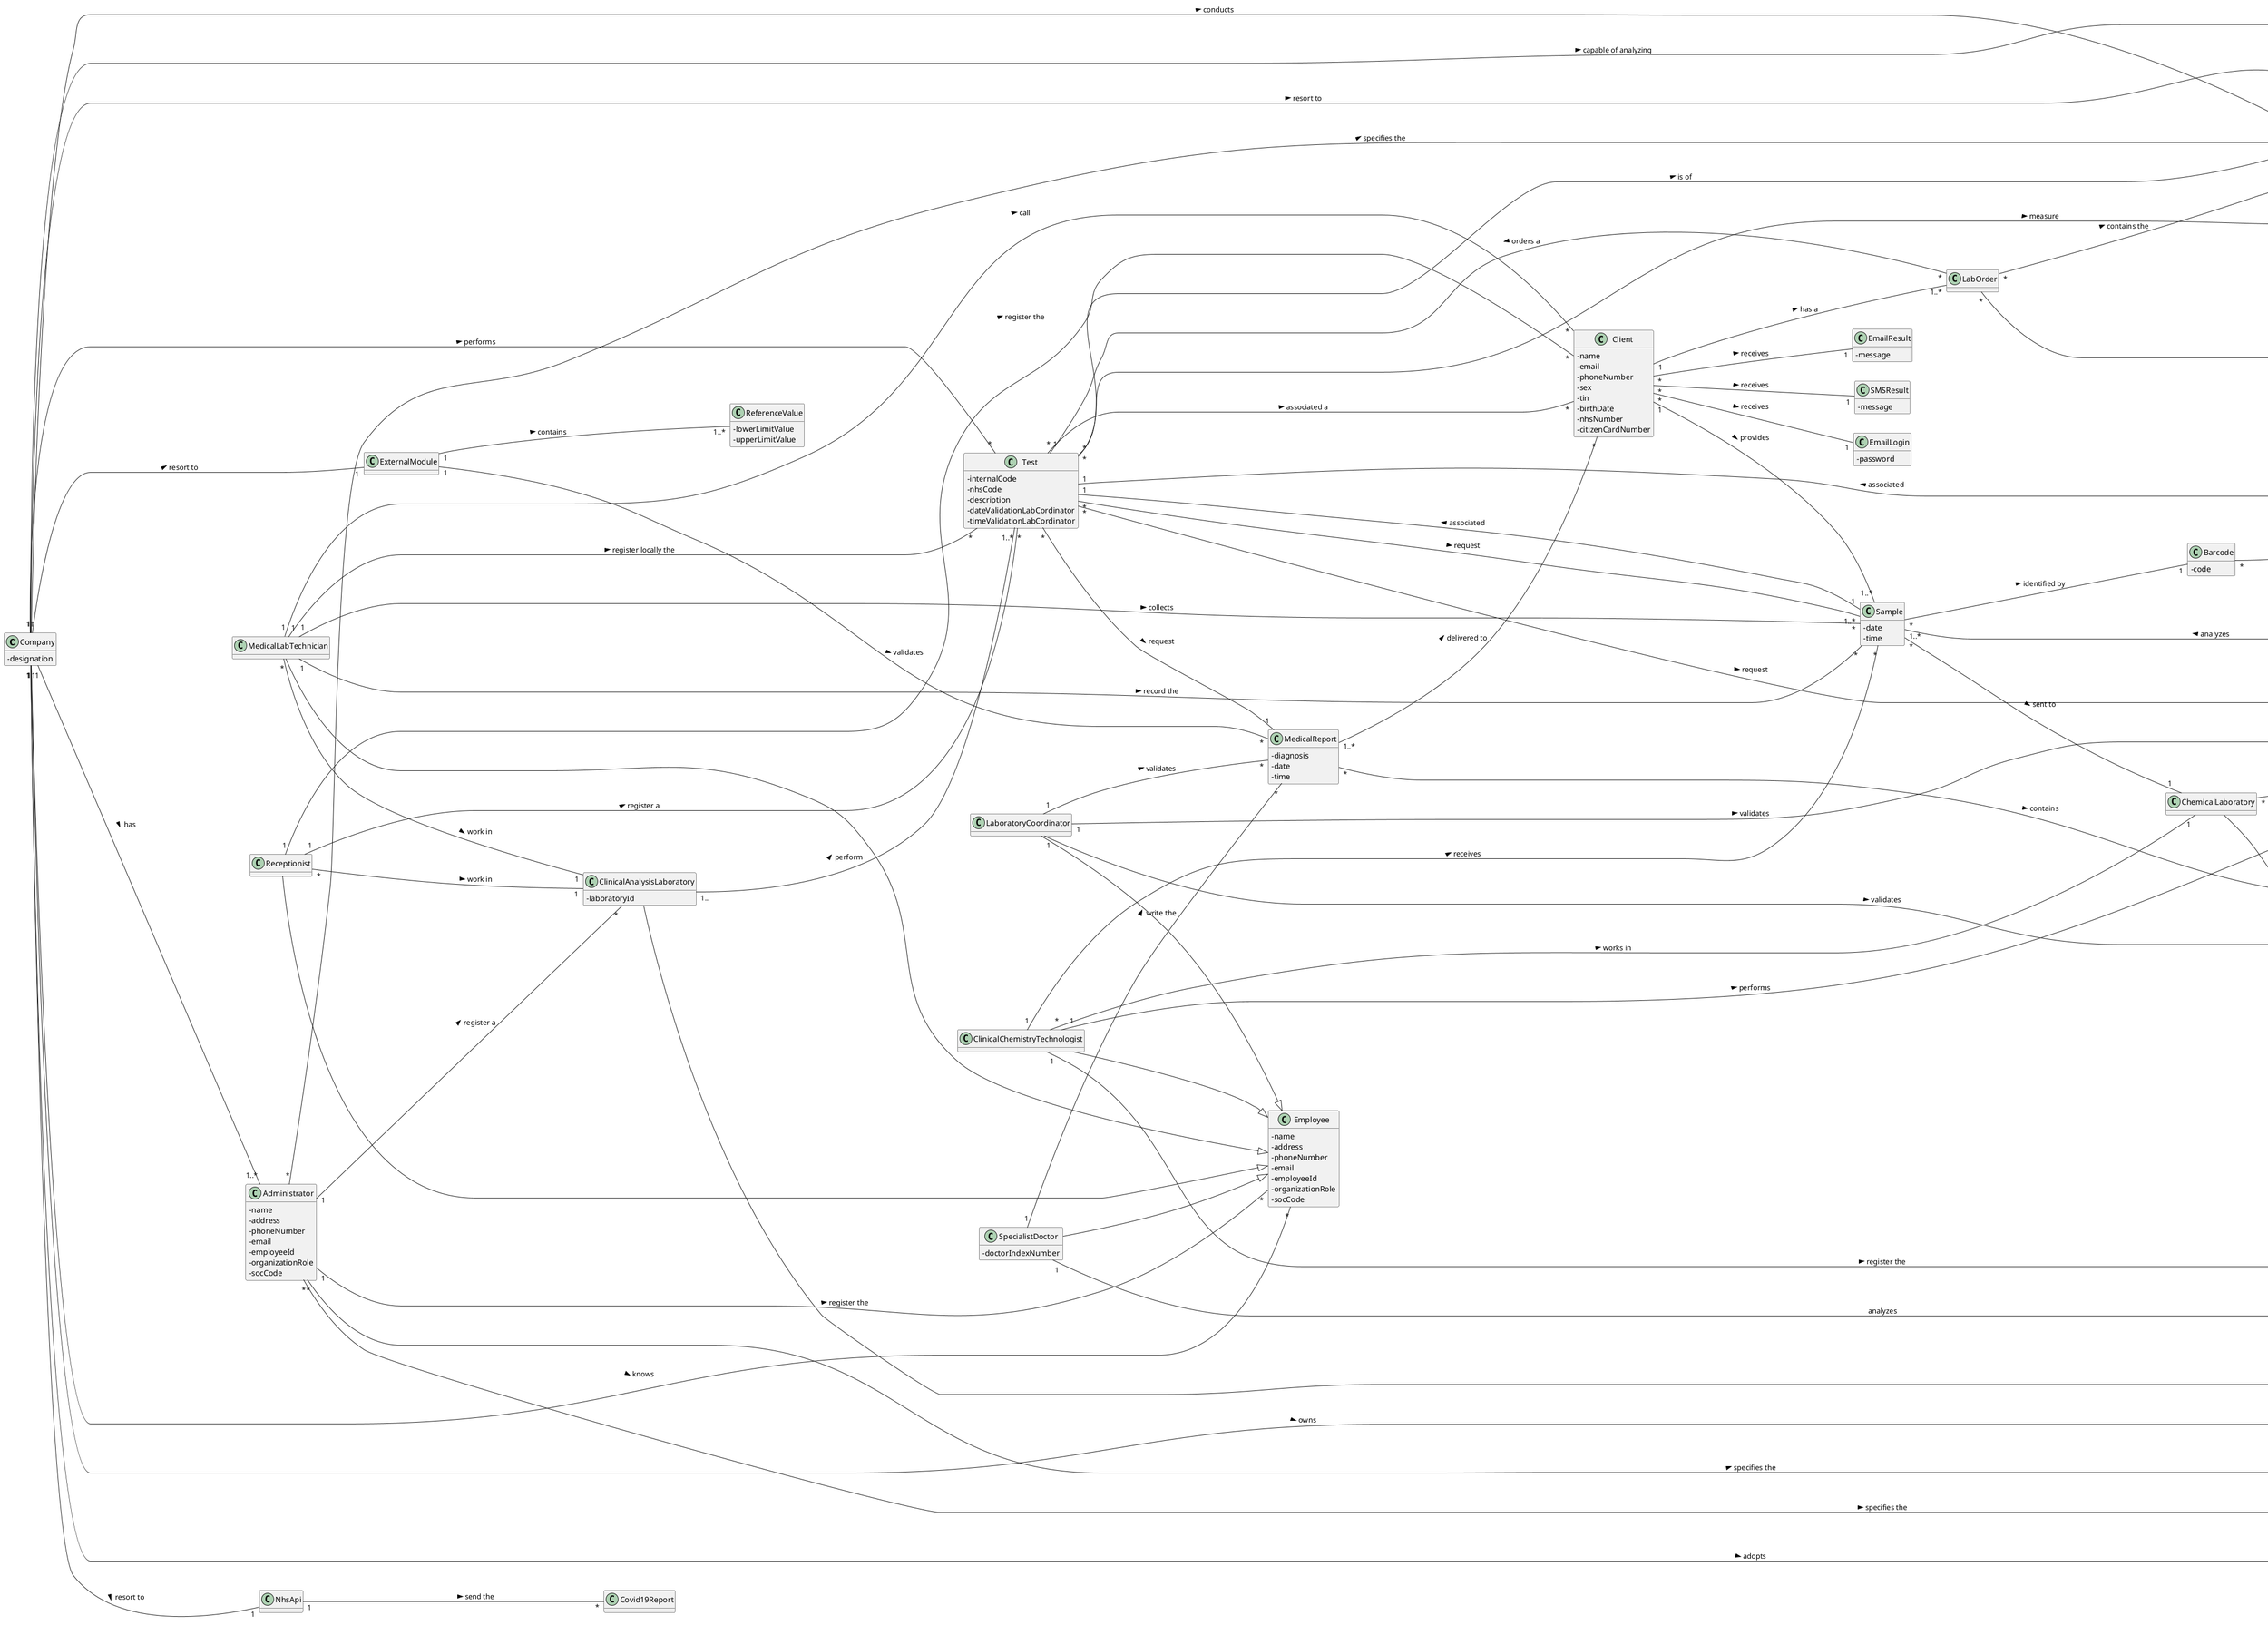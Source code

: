 @startuml
'https://plantuml.com/class-diagram
hide methods
left to right direction
skinparam classAttributeIconSize 0

class Company{
-designation
}

class Laboratory{
-name
-address
-phoneNumber
-tin
}

class ClinicalAnalysisLaboratory{
-laboratoryId
}

class ChemicalLaboratory{
}

class Administrator{
-name
-address
-phoneNumber
-email
-employeeId
-organizationRole
-socCode
}

class Employee{
-name
-address
-phoneNumber
-email
-employeeId
-organizationRole
-socCode
}

class Receptionist{
}

class Client{
 - name
 - email
 - phoneNumber
 - sex
 - tin
 - birthDate
 - nhsNumber
 - citizenCardNumber
}

class Test{
-internalCode
-nhsCode
-description
-dateValidationLabCordinator
-timeValidationLabCordinator
}

class MedicalLabTechnician{
}

class Sample{
-date
-time
}

class TestType{
-code
-description
-collectingMethod
}

class Parameter{
-code
-designation
-description
}

class ParameterResult{
-parameterValue
}

class ParameterCategory{
-name
-code
}

class ChemicalAnalysis{
-date
-time
}

class LabOrder{
}

class Barcode{
-code
}

class ExternalApi{
}

class ClinicalChemistryTechnologist{
}

class SpecialistDoctor{
-doctorIndexNumber
}

class MedicalReport{
-diagnosis
-date
-time
}

class ExternalModule{

}

class ReferenceValue{
-lowerLimitValue
-upperLimitValue
}

class LaboratoryCoordinator{
}

class NhsApi{
}

class Covid19Report{
}

class EmailResult{
-message
}

class SMSResult{
-message
}

class EmailLogin {
-password
}

Company "1"----"1..*" Laboratory : owns >
Company "1"----"1..*" Administrator : has >
Company "1"----"*" Employee : knows >
Company "1"----"*" Parameter : capable of analyzing >
Company "1"----"*" ParameterCategory : adopts >
Company "1"----"*" Test : performs >
Company "1"----"*" TestType : conducts >
Company "1"----"1" ExternalApi : resort to >
Company "1"-----"1" ExternalModule : resort to >
Company "1"----"1" NhsApi : resort to >

ClinicalAnalysisLaboratory ----|> Laboratory
ClinicalAnalysisLaboratory "1.."----"1..*" Test : perform >

ChemicalLaboratory ----|> Laboratory
ChemicalLaboratory "*"----"*" ChemicalAnalysis : perform >

Administrator "1"----"*" Employee : register the >
Administrator "1"----"*" ClinicalAnalysisLaboratory : register a >
Administrator "*"----"*" TestType : specifies the >
Administrator "*"----"*" Parameter : specifies the >
Administrator "*"----"*" ParameterCategory : specifies the >

Receptionist -----|> Employee
Receptionist "1"----"*" Client : register the >
Receptionist "*"----"1" ClinicalAnalysisLaboratory : work in >
Receptionist "1"----"*" Test : register a >

Test"*"----"*" Client : associated a >
Test "*"----"1..*" Sample : request  >
Test "*"----"1..*" Parameter : measure >
Test "*"----"1" TestType : is of >
Test "*" ---- "1" ChemicalAnalysis : request >
Test "*" ---- "1" MedicalReport : request >

MedicalLabTechnician ----|> Employee
MedicalLabTechnician "*"----"1" ClinicalAnalysisLaboratory : work in >
MedicalLabTechnician "1"----"*" Sample : record the >
MedicalLabTechnician "1"----"*" Sample : collects >
MedicalLabTechnician "1"----"*" Test : register locally the >
MedicalLabTechnician "1"----"*" Client : call >

Parameter "*"----"1" ParameterCategory : presented under >
Parameter "1" ---- "1" ChemicalAnalysis : analyze by >

TestType "*"----"1..*" ParameterCategory : has a set of >

ParameterResult "1..*" ---- "1" Test : associated >
ParameterResult "1" ---- "1" Parameter : associated >

Sample "*"----"1" ChemicalLaboratory : sent to >
Sample "1"----"1" Test : associated >
Sample "*"----"1" Barcode : identified by >

Barcode "*"----"1" ExternalApi : generated by >

Client "1"-----"1..*" LabOrder : has a >
Client "1"----"1..*" Sample : provides >
Client "*"----"1" SMSResult : receives >
Client "*"----"1" EmailResult : receives >
Client "*"----"1" EmailLogin : receives >

LabOrder "*"----"1" Test : orders a >
LabOrder "*"----"1" TestType : contains the >
LabOrder "*"----"1..*" Parameter : contains the >

ChemicalAnalysis "1" ---- "1..*" Sample : analyzes >
ChemicalAnalysis "1"----"1..*" ParameterResult: generates >

ClinicalChemistryTechnologist ----|> Employee
ClinicalChemistryTechnologist "1"----"*" Sample : receives >
ClinicalChemistryTechnologist "*"----"1" ChemicalLaboratory : works in >
ClinicalChemistryTechnologist "1"----"*" ChemicalAnalysis : performs >
ClinicalChemistryTechnologist "1"----"1..*" ParameterResult: register the >

SpecialistDoctor ----|> Employee
SpecialistDoctor "1"----"1..*" ParameterResult : analyzes
SpecialistDoctor "1"----"*" MedicalReport: write the >

MedicalReport "1..*"----"*" Client : delivered to >
MedicalReport "*"----"1..*" ParameterResult : contains >

ExternalModule "1"----"*" MedicalReport : validates >
ExternalModule "1"----"1..*" ReferenceValue : contains >

LaboratoryCoordinator ----|> Employee
LaboratoryCoordinator "1"----"*" MedicalReport : validates >
LaboratoryCoordinator "1"----"*" ChemicalAnalysis : validates >
LaboratoryCoordinator "1"----"1..*" ParameterResult : validates >

NhsApi "1"----"*" Covid19Report : send the >

@enduml
